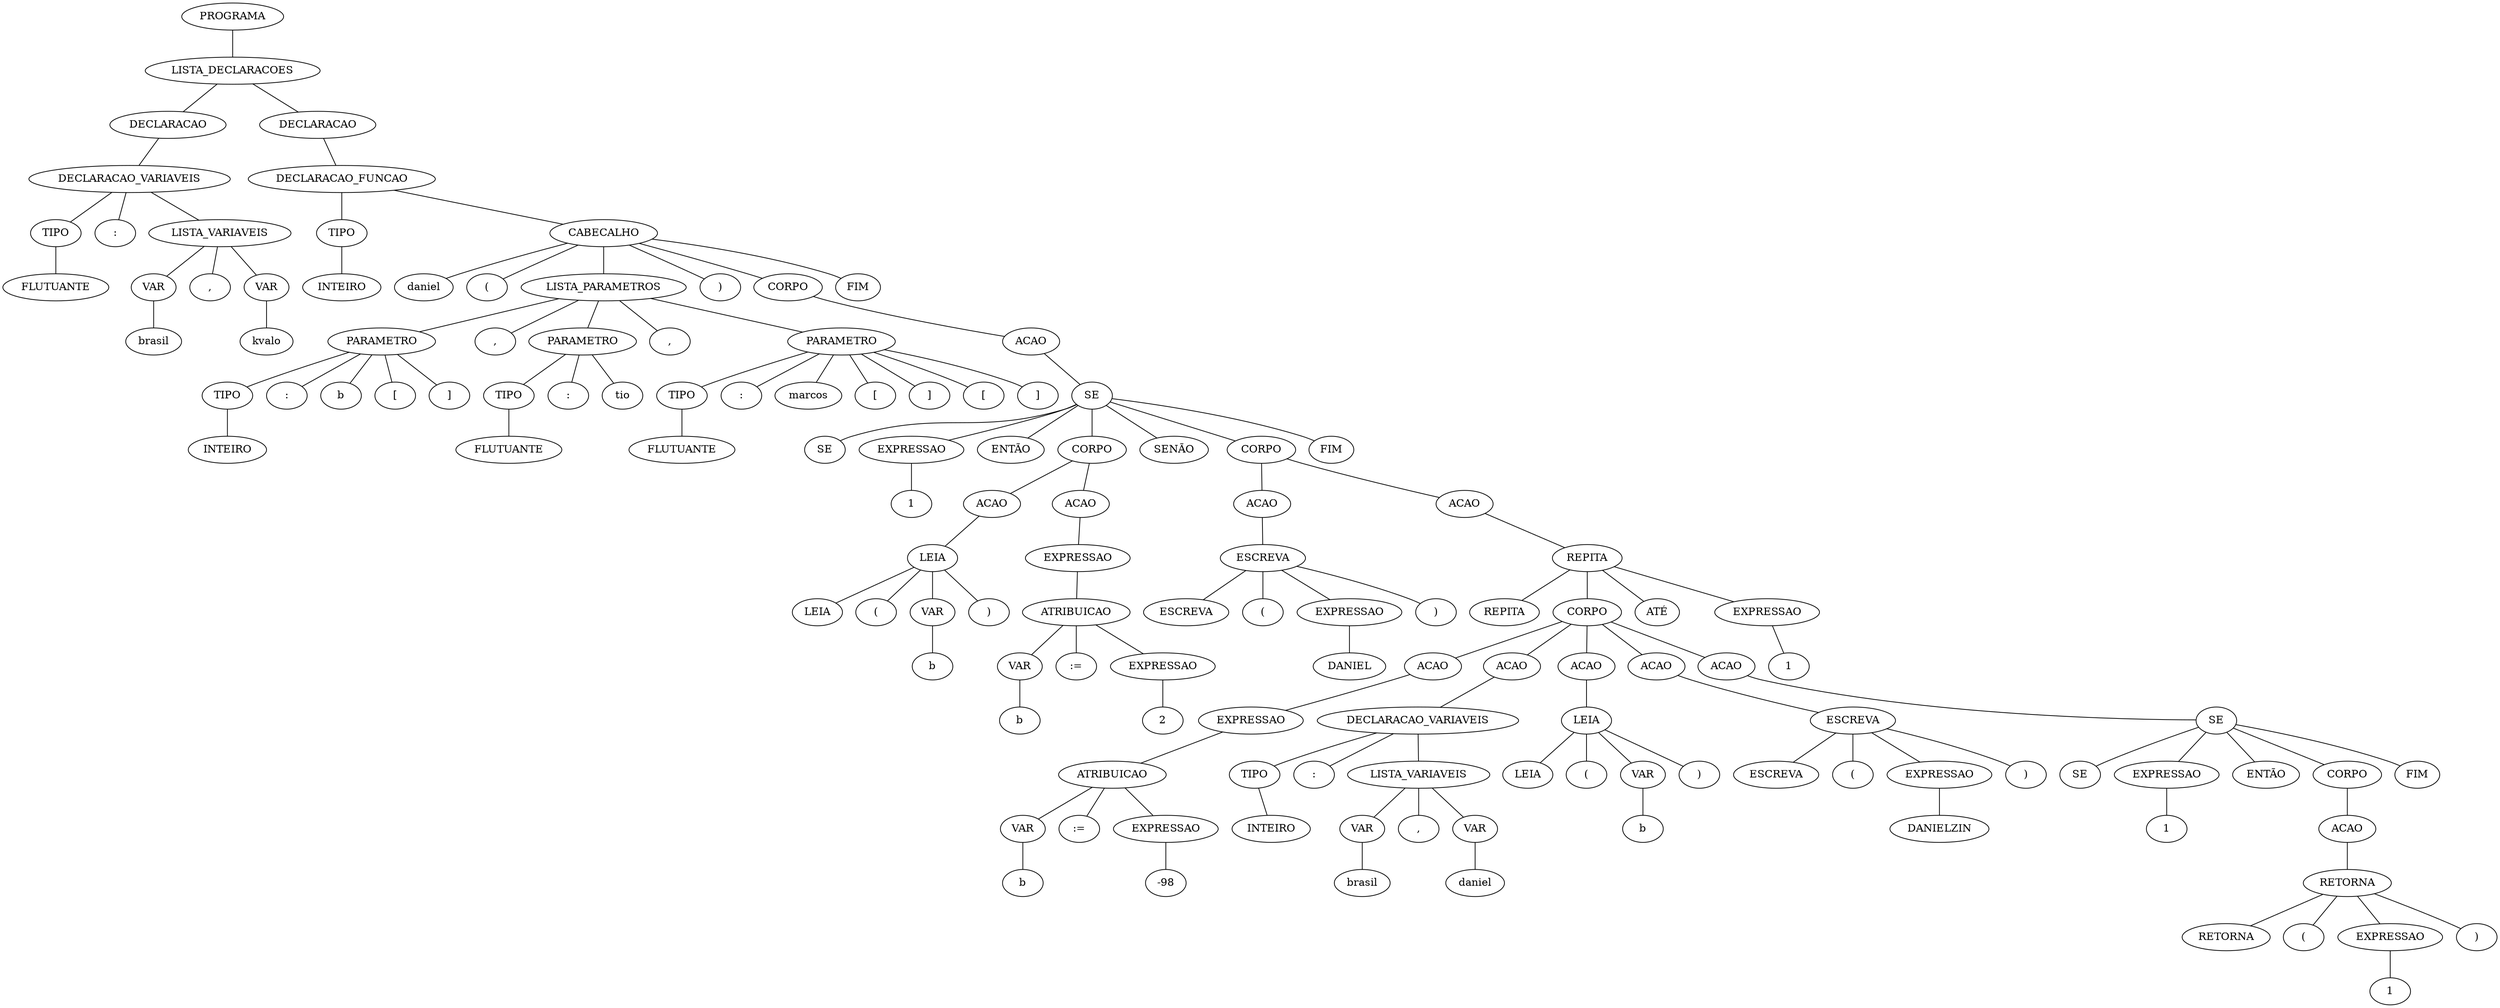 strict graph G {
    235541168 [label="PROGRAMA"];
    235541264 [label="LISTA_DECLARACOES"];
    235541168 -- 235541264;
    235541264 [label="LISTA_DECLARACOES"];
    235541360 [label="DECLARACAO"];
    235541264 -- 235541360;
    235542640 [label="DECLARACAO"];
    235541264 -- 235542640;
    235541360 [label="DECLARACAO"];
    235541488 [label="DECLARACAO_VARIAVEIS"];
    235541360 -- 235541488;
    235541488 [label="DECLARACAO_VARIAVEIS"];
    235541584 [label="TIPO"];
    235541488 -- 235541584;
    235541808 [label=":"];
    235541488 -- 235541808;
    235541904 [label="LISTA_VARIAVEIS"];
    235541488 -- 235541904;
    235541584 [label="TIPO"];
    235541680 [label="FLUTUANTE"];
    235541584 -- 235541680;
    235541680 [label="FLUTUANTE"];
    235541808 [label=":"];
    235541904 [label="LISTA_VARIAVEIS"];
    235542000 [label="VAR"];
    235541904 -- 235542000;
    235542288 [label=","];
    235541904 -- 235542288;
    235542384 [label="VAR"];
    235541904 -- 235542384;
    235542000 [label="VAR"];
    235542128 [label="brasil"];
    235542000 -- 235542128;
    235542128 [label="brasil"];
    235542288 [label=","];
    235542384 [label="VAR"];
    235542544 [label="kvalo"];
    235542384 -- 235542544;
    235542544 [label="kvalo"];
    235542640 [label="DECLARACAO"];
    235542768 [label="DECLARACAO_FUNCAO"];
    235542640 -- 235542768;
    235542768 [label="DECLARACAO_FUNCAO"];
    235542864 [label="TIPO"];
    235542768 -- 235542864;
    235543056 [label="CABECALHO"];
    235542768 -- 235543056;
    235542864 [label="TIPO"];
    235542960 [label="INTEIRO"];
    235542864 -- 235542960;
    235542960 [label="INTEIRO"];
    235543056 [label="CABECALHO"];
    235543152 [label="daniel"];
    235543056 -- 235543152;
    235543344 [label="("];
    235543056 -- 235543344;
    235543440 [label="LISTA_PARAMETROS"];
    235543056 -- 235543440;
    235543488 [label=")"];
    235543056 -- 235543488;
    235546608 [label="CORPO"];
    235543056 -- 235546608;
    235543104 [label="FIM"];
    235543056 -- 235543104;
    235543152 [label="daniel"];
    235543344 [label="("];
    235543440 [label="LISTA_PARAMETROS"];
    235543536 [label="PARAMETRO"];
    235543440 -- 235543536;
    235543584 [label=","];
    235543440 -- 235543584;
    235544560 [label="PARAMETRO"];
    235543440 -- 235544560;
    235545200 [label=","];
    235543440 -- 235545200;
    235545296 [label="PARAMETRO"];
    235543440 -- 235545296;
    235543536 [label="PARAMETRO"];
    235543632 [label="TIPO"];
    235543536 -- 235543632;
    235543856 [label=":"];
    235543536 -- 235543856;
    235544016 [label="b"];
    235543536 -- 235544016;
    235544144 [label="["];
    235543536 -- 235544144;
    235544272 [label="]"];
    235543536 -- 235544272;
    235543632 [label="TIPO"];
    235543760 [label="INTEIRO"];
    235543632 -- 235543760;
    235543760 [label="INTEIRO"];
    235543856 [label=":"];
    235544016 [label="b"];
    235544144 [label="["];
    235544272 [label="]"];
    235543584 [label=","];
    235544560 [label="PARAMETRO"];
    235544656 [label="TIPO"];
    235544560 -- 235544656;
    235544880 [label=":"];
    235544560 -- 235544880;
    235545040 [label="tio"];
    235544560 -- 235545040;
    235544656 [label="TIPO"];
    235544784 [label="FLUTUANTE"];
    235544656 -- 235544784;
    235544784 [label="FLUTUANTE"];
    235544880 [label=":"];
    235545040 [label="tio"];
    235545200 [label=","];
    235545296 [label="PARAMETRO"];
    235545392 [label="TIPO"];
    235545296 -- 235545392;
    235545616 [label=":"];
    235545296 -- 235545616;
    235545776 [label="marcos"];
    235545296 -- 235545776;
    235545904 [label="["];
    235545296 -- 235545904;
    235546032 [label="]"];
    235545296 -- 235546032;
    235545344 [label="["];
    235545296 -- 235545344;
    235546320 [label="]"];
    235545296 -- 235546320;
    235545392 [label="TIPO"];
    235545520 [label="FLUTUANTE"];
    235545392 -- 235545520;
    235545520 [label="FLUTUANTE"];
    235545616 [label=":"];
    235545776 [label="marcos"];
    235545904 [label="["];
    235546032 [label="]"];
    235545344 [label="["];
    235546320 [label="]"];
    235543488 [label=")"];
    235546608 [label="CORPO"];
    235546704 [label="ACAO"];
    235546608 -- 235546704;
    235546704 [label="ACAO"];
    235546800 [label="SE"];
    235546704 -- 235546800;
    235546800 [label="SE"];
    235546960 [label="SE"];
    235546800 -- 235546960;
    235547056 [label="EXPRESSAO"];
    235546800 -- 235547056;
    235547312 [label="ENTÃO"];
    235546800 -- 235547312;
    235547408 [label="CORPO"];
    235546800 -- 235547408;
    235549296 [label="SENÃO"];
    235546800 -- 235549296;
    235546848 [label="CORPO"];
    235546800 -- 235546848;
    235556880 [label="FIM"];
    235546800 -- 235556880;
    235546960 [label="SE"];
    235547056 [label="EXPRESSAO"];
    235547184 [label="1"];
    235547056 -- 235547184;
    235547184 [label="1"];
    235547312 [label="ENTÃO"];
    235547408 [label="CORPO"];
    235547504 [label="ACAO"];
    235547408 -- 235547504;
    235548336 [label="ACAO"];
    235547408 -- 235548336;
    235547504 [label="ACAO"];
    235547600 [label="LEIA"];
    235547504 -- 235547600;
    235547600 [label="LEIA"];
    235547696 [label="LEIA"];
    235547600 -- 235547696;
    235547856 [label="("];
    235547600 -- 235547856;
    235547952 [label="VAR"];
    235547600 -- 235547952;
    235548240 [label=")"];
    235547600 -- 235548240;
    235547696 [label="LEIA"];
    235547856 [label="("];
    235547952 [label="VAR"];
    235548080 [label="b"];
    235547952 -- 235548080;
    235548080 [label="b"];
    235548240 [label=")"];
    235548336 [label="ACAO"];
    235548432 [label="EXPRESSAO"];
    235548336 -- 235548432;
    235548432 [label="EXPRESSAO"];
    235548560 [label="ATRIBUICAO"];
    235548432 -- 235548560;
    235548560 [label="ATRIBUICAO"];
    235548656 [label="VAR"];
    235548560 -- 235548656;
    235548944 [label=":="];
    235548560 -- 235548944;
    235549040 [label="EXPRESSAO"];
    235548560 -- 235549040;
    235548656 [label="VAR"];
    235548752 [label="b"];
    235548656 -- 235548752;
    235548752 [label="b"];
    235548944 [label=":="];
    235549040 [label="EXPRESSAO"];
    235549168 [label="2"];
    235549040 -- 235549168;
    235549168 [label="2"];
    235549296 [label="SENÃO"];
    235546848 [label="CORPO"];
    235549520 [label="ACAO"];
    235546848 -- 235549520;
    235550352 [label="ACAO"];
    235546848 -- 235550352;
    235549520 [label="ACAO"];
    235549616 [label="ESCREVA"];
    235549520 -- 235549616;
    235549616 [label="ESCREVA"];
    235549712 [label="ESCREVA"];
    235549616 -- 235549712;
    235549872 [label="("];
    235549616 -- 235549872;
    235549968 [label="EXPRESSAO"];
    235549616 -- 235549968;
    235550256 [label=")"];
    235549616 -- 235550256;
    235549712 [label="ESCREVA"];
    235549872 [label="("];
    235549968 [label="EXPRESSAO"];
    235550096 [label="DANIEL"];
    235549968 -- 235550096;
    235550096 [label="DANIEL"];
    235550256 [label=")"];
    235550352 [label="ACAO"];
    235550448 [label="REPITA"];
    235550352 -- 235550448;
    235550448 [label="REPITA"];
    235550576 [label="REPITA"];
    235550448 -- 235550576;
    235550672 [label="CORPO"];
    235550448 -- 235550672;
    235550720 [label="ATÉ"];
    235550448 -- 235550720;
    235556624 [label="EXPRESSAO"];
    235550448 -- 235556624;
    235550576 [label="REPITA"];
    235550672 [label="CORPO"];
    235550768 [label="ACAO"];
    235550672 -- 235550768;
    235551696 [label="ACAO"];
    235550672 -- 235551696;
    235552976 [label="ACAO"];
    235550672 -- 235552976;
    235553808 [label="ACAO"];
    235550672 -- 235553808;
    235554640 [label="ACAO"];
    235550672 -- 235554640;
    235550768 [label="ACAO"];
    235550864 [label="EXPRESSAO"];
    235550768 -- 235550864;
    235550864 [label="EXPRESSAO"];
    235550992 [label="ATRIBUICAO"];
    235550864 -- 235550992;
    235550992 [label="ATRIBUICAO"];
    235551088 [label="VAR"];
    235550992 -- 235551088;
    235551376 [label=":="];
    235550992 -- 235551376;
    235551472 [label="EXPRESSAO"];
    235550992 -- 235551472;
    235551088 [label="VAR"];
    235551184 [label="b"];
    235551088 -- 235551184;
    235551184 [label="b"];
    235551376 [label=":="];
    235551472 [label="EXPRESSAO"];
    235551600 [label="-98"];
    235551472 -- 235551600;
    235551600 [label="-98"];
    235551696 [label="ACAO"];
    235551792 [label="DECLARACAO_VARIAVEIS"];
    235551696 -- 235551792;
    235551792 [label="DECLARACAO_VARIAVEIS"];
    235551888 [label="TIPO"];
    235551792 -- 235551888;
    235552144 [label=":"];
    235551792 -- 235552144;
    235552240 [label="LISTA_VARIAVEIS"];
    235551792 -- 235552240;
    235551888 [label="TIPO"];
    235552016 [label="INTEIRO"];
    235551888 -- 235552016;
    235552016 [label="INTEIRO"];
    235552144 [label=":"];
    235552240 [label="LISTA_VARIAVEIS"];
    235552336 [label="VAR"];
    235552240 -- 235552336;
    235552624 [label=","];
    235552240 -- 235552624;
    235552720 [label="VAR"];
    235552240 -- 235552720;
    235552336 [label="VAR"];
    235552464 [label="brasil"];
    235552336 -- 235552464;
    235552464 [label="brasil"];
    235552624 [label=","];
    235552720 [label="VAR"];
    235552880 [label="daniel"];
    235552720 -- 235552880;
    235552880 [label="daniel"];
    235552976 [label="ACAO"];
    235553072 [label="LEIA"];
    235552976 -- 235553072;
    235553072 [label="LEIA"];
    235553168 [label="LEIA"];
    235553072 -- 235553168;
    235553328 [label="("];
    235553072 -- 235553328;
    235553424 [label="VAR"];
    235553072 -- 235553424;
    235553712 [label=")"];
    235553072 -- 235553712;
    235553168 [label="LEIA"];
    235553328 [label="("];
    235553424 [label="VAR"];
    235553552 [label="b"];
    235553424 -- 235553552;
    235553552 [label="b"];
    235553712 [label=")"];
    235553808 [label="ACAO"];
    235553904 [label="ESCREVA"];
    235553808 -- 235553904;
    235553904 [label="ESCREVA"];
    235554000 [label="ESCREVA"];
    235553904 -- 235554000;
    235554160 [label="("];
    235553904 -- 235554160;
    235554256 [label="EXPRESSAO"];
    235553904 -- 235554256;
    235554544 [label=")"];
    235553904 -- 235554544;
    235554000 [label="ESCREVA"];
    235554160 [label="("];
    235554256 [label="EXPRESSAO"];
    235554384 [label="DANIELZIN"];
    235554256 -- 235554384;
    235554384 [label="DANIELZIN"];
    235554544 [label=")"];
    235554640 [label="ACAO"];
    235554736 [label="SE"];
    235554640 -- 235554736;
    235554736 [label="SE"];
    235554896 [label="SE"];
    235554736 -- 235554896;
    235554992 [label="EXPRESSAO"];
    235554736 -- 235554992;
    235555248 [label="ENTÃO"];
    235554736 -- 235555248;
    235555344 [label="CORPO"];
    235554736 -- 235555344;
    235556304 [label="FIM"];
    235554736 -- 235556304;
    235554896 [label="SE"];
    235554992 [label="EXPRESSAO"];
    235555120 [label="1"];
    235554992 -- 235555120;
    235555120 [label="1"];
    235555248 [label="ENTÃO"];
    235555344 [label="CORPO"];
    235555440 [label="ACAO"];
    235555344 -- 235555440;
    235555440 [label="ACAO"];
    235555536 [label="RETORNA"];
    235555440 -- 235555536;
    235555536 [label="RETORNA"];
    235555632 [label="RETORNA"];
    235555536 -- 235555632;
    235555824 [label="("];
    235555536 -- 235555824;
    235555920 [label="EXPRESSAO"];
    235555536 -- 235555920;
    235556176 [label=")"];
    235555536 -- 235556176;
    235555632 [label="RETORNA"];
    235555824 [label="("];
    235555920 [label="EXPRESSAO"];
    235556048 [label="1"];
    235555920 -- 235556048;
    235556048 [label="1"];
    235556176 [label=")"];
    235556304 [label="FIM"];
    235550720 [label="ATÉ"];
    235556624 [label="EXPRESSAO"];
    235556752 [label="1"];
    235556624 -- 235556752;
    235556752 [label="1"];
    235556880 [label="FIM"];
    235543104 [label="FIM"];
}
